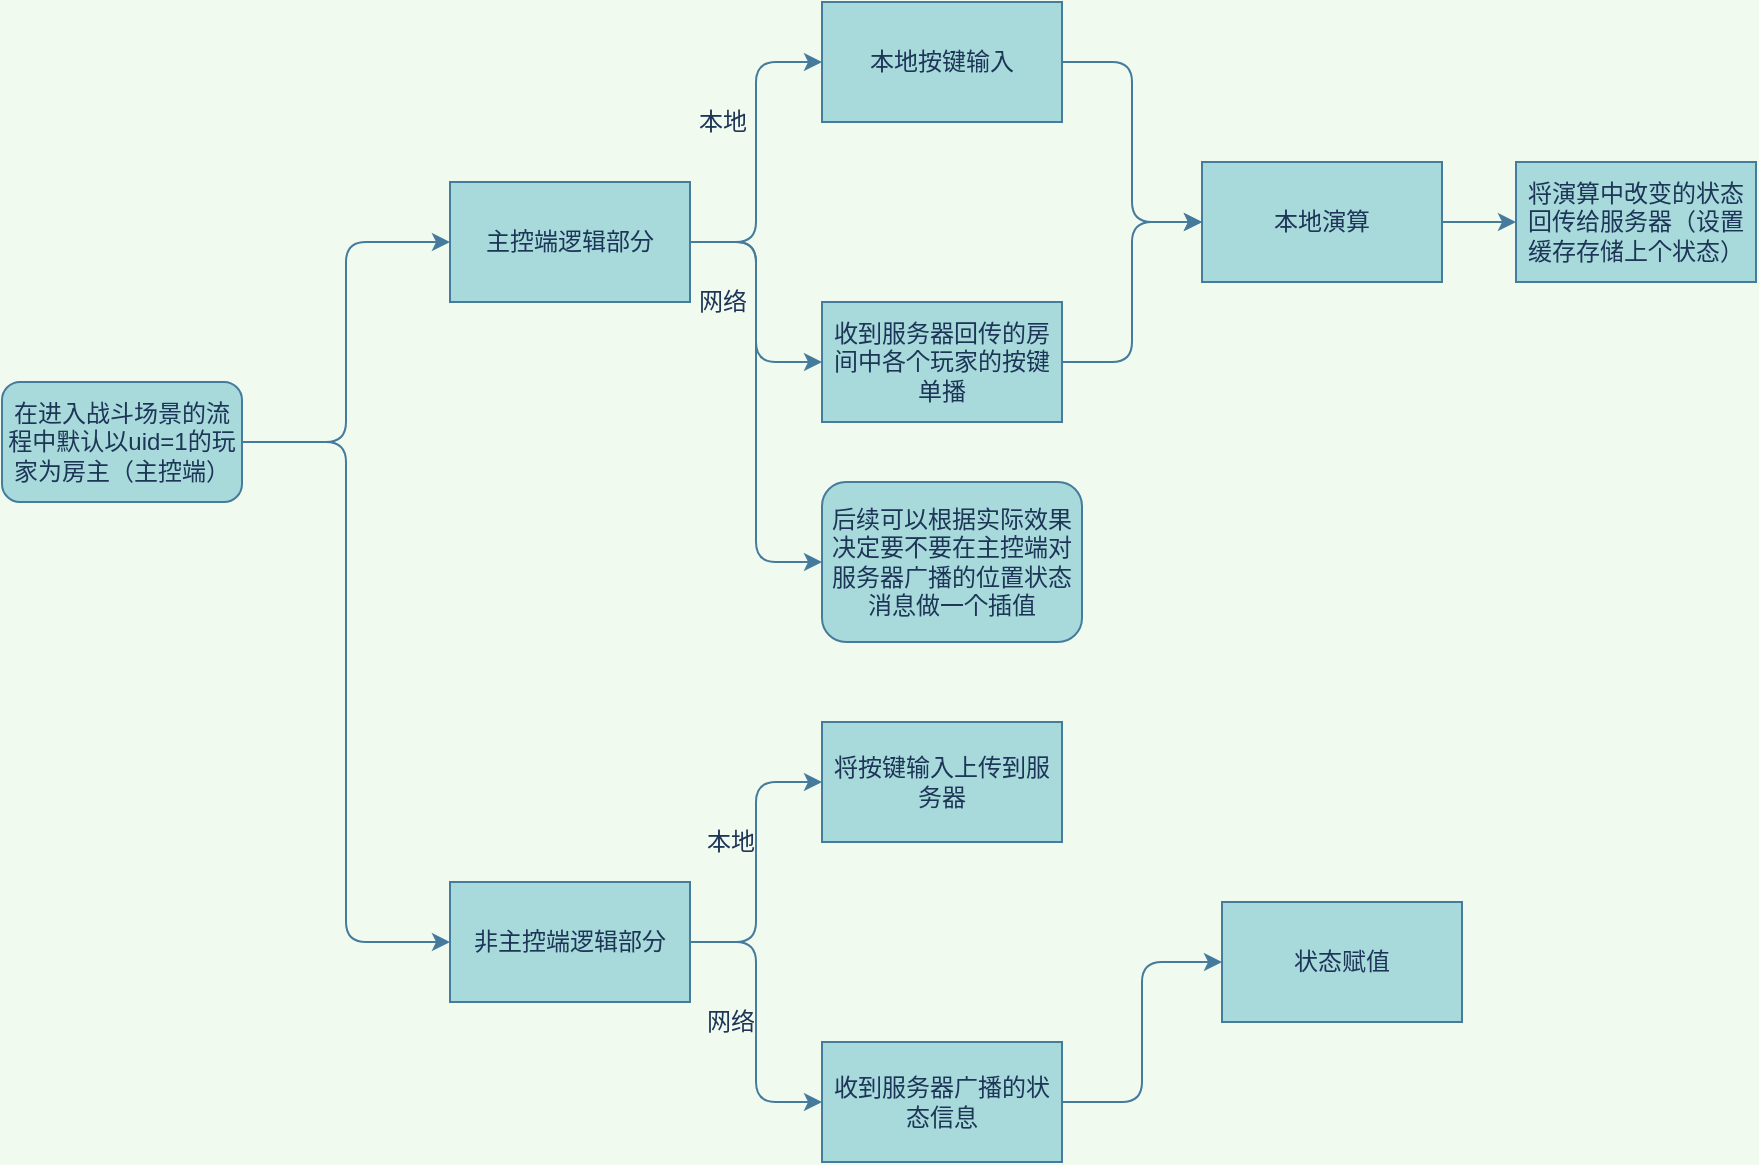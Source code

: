 <mxfile version="14.9.4" type="github">
  <diagram id="iZbAmX5P0z0nILiF87Cm" name="Page-1">
    <mxGraphModel dx="1037" dy="743" grid="1" gridSize="10" guides="1" tooltips="1" connect="1" arrows="1" fold="1" page="1" pageScale="1" pageWidth="827" pageHeight="1169" background="#F1FAEE" math="0" shadow="0">
      <root>
        <mxCell id="0" />
        <mxCell id="1" parent="0" />
        <mxCell id="c_8_bMXXc22yekiWOrj0-10" style="edgeStyle=orthogonalEdgeStyle;curved=0;rounded=1;sketch=0;orthogonalLoop=1;jettySize=auto;html=1;entryX=0;entryY=0.5;entryDx=0;entryDy=0;fontColor=#1D3557;strokeColor=#457B9D;fillColor=#A8DADC;" edge="1" parent="1" source="c_8_bMXXc22yekiWOrj0-1" target="c_8_bMXXc22yekiWOrj0-8">
          <mxGeometry relative="1" as="geometry" />
        </mxCell>
        <mxCell id="c_8_bMXXc22yekiWOrj0-15" style="edgeStyle=orthogonalEdgeStyle;curved=0;rounded=1;sketch=0;orthogonalLoop=1;jettySize=auto;html=1;fontColor=#1D3557;strokeColor=#457B9D;fillColor=#A8DADC;" edge="1" parent="1" source="c_8_bMXXc22yekiWOrj0-1" target="c_8_bMXXc22yekiWOrj0-14">
          <mxGeometry relative="1" as="geometry" />
        </mxCell>
        <mxCell id="c_8_bMXXc22yekiWOrj0-45" style="edgeStyle=orthogonalEdgeStyle;curved=0;rounded=1;sketch=0;orthogonalLoop=1;jettySize=auto;html=1;entryX=0;entryY=0.5;entryDx=0;entryDy=0;fontColor=#1D3557;strokeColor=#457B9D;fillColor=#A8DADC;" edge="1" parent="1" source="c_8_bMXXc22yekiWOrj0-1" target="c_8_bMXXc22yekiWOrj0-44">
          <mxGeometry relative="1" as="geometry" />
        </mxCell>
        <mxCell id="c_8_bMXXc22yekiWOrj0-1" value="主控端逻辑部分" style="rounded=0;whiteSpace=wrap;html=1;fillColor=#A8DADC;strokeColor=#457B9D;fontColor=#1D3557;" vertex="1" parent="1">
          <mxGeometry x="294" y="150" width="120" height="60" as="geometry" />
        </mxCell>
        <mxCell id="c_8_bMXXc22yekiWOrj0-7" style="edgeStyle=orthogonalEdgeStyle;curved=0;rounded=1;sketch=0;orthogonalLoop=1;jettySize=auto;html=1;entryX=0;entryY=0.5;entryDx=0;entryDy=0;fontColor=#1D3557;strokeColor=#457B9D;fillColor=#A8DADC;" edge="1" parent="1" source="c_8_bMXXc22yekiWOrj0-4" target="c_8_bMXXc22yekiWOrj0-1">
          <mxGeometry relative="1" as="geometry" />
        </mxCell>
        <mxCell id="c_8_bMXXc22yekiWOrj0-24" style="edgeStyle=orthogonalEdgeStyle;curved=0;rounded=1;sketch=0;orthogonalLoop=1;jettySize=auto;html=1;entryX=0;entryY=0.5;entryDx=0;entryDy=0;fontColor=#1D3557;strokeColor=#457B9D;fillColor=#A8DADC;" edge="1" parent="1" source="c_8_bMXXc22yekiWOrj0-4" target="c_8_bMXXc22yekiWOrj0-23">
          <mxGeometry relative="1" as="geometry" />
        </mxCell>
        <mxCell id="c_8_bMXXc22yekiWOrj0-4" value="在进入战斗场景的流程中默认以uid=1的玩家为房主（主控端）" style="rounded=1;whiteSpace=wrap;html=1;sketch=0;fontColor=#1D3557;strokeColor=#457B9D;fillColor=#A8DADC;" vertex="1" parent="1">
          <mxGeometry x="70" y="250" width="120" height="60" as="geometry" />
        </mxCell>
        <mxCell id="c_8_bMXXc22yekiWOrj0-21" style="edgeStyle=orthogonalEdgeStyle;curved=0;rounded=1;sketch=0;orthogonalLoop=1;jettySize=auto;html=1;entryX=0;entryY=0.5;entryDx=0;entryDy=0;fontColor=#1D3557;strokeColor=#457B9D;fillColor=#A8DADC;" edge="1" parent="1" source="c_8_bMXXc22yekiWOrj0-8" target="c_8_bMXXc22yekiWOrj0-17">
          <mxGeometry relative="1" as="geometry" />
        </mxCell>
        <mxCell id="c_8_bMXXc22yekiWOrj0-8" value="本地按键输入" style="rounded=0;whiteSpace=wrap;html=1;sketch=0;fontColor=#1D3557;strokeColor=#457B9D;fillColor=#A8DADC;" vertex="1" parent="1">
          <mxGeometry x="480" y="60" width="120" height="60" as="geometry" />
        </mxCell>
        <mxCell id="c_8_bMXXc22yekiWOrj0-11" value="本地" style="text;html=1;align=center;verticalAlign=middle;resizable=0;points=[];autosize=1;strokeColor=none;fontColor=#1D3557;" vertex="1" parent="1">
          <mxGeometry x="410" y="110" width="40" height="20" as="geometry" />
        </mxCell>
        <mxCell id="c_8_bMXXc22yekiWOrj0-22" style="edgeStyle=orthogonalEdgeStyle;curved=0;rounded=1;sketch=0;orthogonalLoop=1;jettySize=auto;html=1;entryX=0;entryY=0.5;entryDx=0;entryDy=0;fontColor=#1D3557;strokeColor=#457B9D;fillColor=#A8DADC;" edge="1" parent="1" source="c_8_bMXXc22yekiWOrj0-14" target="c_8_bMXXc22yekiWOrj0-17">
          <mxGeometry relative="1" as="geometry" />
        </mxCell>
        <mxCell id="c_8_bMXXc22yekiWOrj0-14" value="收到服务器回传的房间中各个玩家的按键单播" style="rounded=0;whiteSpace=wrap;html=1;sketch=0;fontColor=#1D3557;strokeColor=#457B9D;fillColor=#A8DADC;" vertex="1" parent="1">
          <mxGeometry x="480" y="210" width="120" height="60" as="geometry" />
        </mxCell>
        <mxCell id="c_8_bMXXc22yekiWOrj0-16" value="网络" style="text;html=1;align=center;verticalAlign=middle;resizable=0;points=[];autosize=1;strokeColor=none;fontColor=#1D3557;" vertex="1" parent="1">
          <mxGeometry x="410" y="200" width="40" height="20" as="geometry" />
        </mxCell>
        <mxCell id="c_8_bMXXc22yekiWOrj0-34" style="edgeStyle=orthogonalEdgeStyle;curved=0;rounded=1;sketch=0;orthogonalLoop=1;jettySize=auto;html=1;fontColor=#1D3557;strokeColor=#457B9D;fillColor=#A8DADC;" edge="1" parent="1" source="c_8_bMXXc22yekiWOrj0-17" target="c_8_bMXXc22yekiWOrj0-33">
          <mxGeometry relative="1" as="geometry" />
        </mxCell>
        <mxCell id="c_8_bMXXc22yekiWOrj0-17" value="本地演算" style="rounded=0;whiteSpace=wrap;html=1;sketch=0;fontColor=#1D3557;strokeColor=#457B9D;fillColor=#A8DADC;" vertex="1" parent="1">
          <mxGeometry x="670" y="140" width="120" height="60" as="geometry" />
        </mxCell>
        <mxCell id="c_8_bMXXc22yekiWOrj0-19" value="将按键输入上传到服务器" style="rounded=0;whiteSpace=wrap;html=1;sketch=0;fontColor=#1D3557;strokeColor=#457B9D;fillColor=#A8DADC;" vertex="1" parent="1">
          <mxGeometry x="480" y="420" width="120" height="60" as="geometry" />
        </mxCell>
        <mxCell id="c_8_bMXXc22yekiWOrj0-25" style="edgeStyle=orthogonalEdgeStyle;curved=0;rounded=1;sketch=0;orthogonalLoop=1;jettySize=auto;html=1;entryX=0;entryY=0.5;entryDx=0;entryDy=0;fontColor=#1D3557;strokeColor=#457B9D;fillColor=#A8DADC;" edge="1" parent="1" source="c_8_bMXXc22yekiWOrj0-23" target="c_8_bMXXc22yekiWOrj0-19">
          <mxGeometry relative="1" as="geometry" />
        </mxCell>
        <mxCell id="c_8_bMXXc22yekiWOrj0-28" style="edgeStyle=orthogonalEdgeStyle;curved=0;rounded=1;sketch=0;orthogonalLoop=1;jettySize=auto;html=1;entryX=0;entryY=0.5;entryDx=0;entryDy=0;fontColor=#1D3557;strokeColor=#457B9D;fillColor=#A8DADC;" edge="1" parent="1" source="c_8_bMXXc22yekiWOrj0-23" target="c_8_bMXXc22yekiWOrj0-27">
          <mxGeometry relative="1" as="geometry" />
        </mxCell>
        <mxCell id="c_8_bMXXc22yekiWOrj0-23" value="非主控端逻辑部分" style="rounded=0;whiteSpace=wrap;html=1;sketch=0;fontColor=#1D3557;strokeColor=#457B9D;fillColor=#A8DADC;" vertex="1" parent="1">
          <mxGeometry x="294" y="500" width="120" height="60" as="geometry" />
        </mxCell>
        <mxCell id="c_8_bMXXc22yekiWOrj0-26" value="本地" style="text;html=1;align=center;verticalAlign=middle;resizable=0;points=[];autosize=1;strokeColor=none;fontColor=#1D3557;" vertex="1" parent="1">
          <mxGeometry x="414" y="470" width="40" height="20" as="geometry" />
        </mxCell>
        <mxCell id="c_8_bMXXc22yekiWOrj0-32" style="edgeStyle=orthogonalEdgeStyle;curved=0;rounded=1;sketch=0;orthogonalLoop=1;jettySize=auto;html=1;entryX=0;entryY=0.5;entryDx=0;entryDy=0;fontColor=#1D3557;strokeColor=#457B9D;fillColor=#A8DADC;" edge="1" parent="1" source="c_8_bMXXc22yekiWOrj0-27" target="c_8_bMXXc22yekiWOrj0-30">
          <mxGeometry relative="1" as="geometry" />
        </mxCell>
        <mxCell id="c_8_bMXXc22yekiWOrj0-27" value="收到服务器广播的状态信息" style="rounded=0;whiteSpace=wrap;html=1;sketch=0;fontColor=#1D3557;strokeColor=#457B9D;fillColor=#A8DADC;" vertex="1" parent="1">
          <mxGeometry x="480" y="580" width="120" height="60" as="geometry" />
        </mxCell>
        <mxCell id="c_8_bMXXc22yekiWOrj0-29" value="网络" style="text;html=1;align=center;verticalAlign=middle;resizable=0;points=[];autosize=1;strokeColor=none;fontColor=#1D3557;" vertex="1" parent="1">
          <mxGeometry x="414" y="560" width="40" height="20" as="geometry" />
        </mxCell>
        <mxCell id="c_8_bMXXc22yekiWOrj0-30" value="状态赋值" style="rounded=0;whiteSpace=wrap;html=1;sketch=0;fontColor=#1D3557;strokeColor=#457B9D;fillColor=#A8DADC;" vertex="1" parent="1">
          <mxGeometry x="680" y="510" width="120" height="60" as="geometry" />
        </mxCell>
        <mxCell id="c_8_bMXXc22yekiWOrj0-33" value="将演算中改变的状态回传给服务器（设置缓存存储上个状态）" style="rounded=0;whiteSpace=wrap;html=1;sketch=0;fontColor=#1D3557;strokeColor=#457B9D;fillColor=#A8DADC;" vertex="1" parent="1">
          <mxGeometry x="827" y="140" width="120" height="60" as="geometry" />
        </mxCell>
        <mxCell id="c_8_bMXXc22yekiWOrj0-44" value="&lt;span&gt;后续可以根据实际效果&lt;/span&gt;&lt;span&gt;决定要不要在主控端&lt;/span&gt;&lt;span&gt;对服务器广播的位置&lt;/span&gt;&lt;span&gt;状态消息做一个插值&lt;/span&gt;" style="rounded=1;whiteSpace=wrap;html=1;sketch=0;fontColor=#1D3557;strokeColor=#457B9D;fillColor=#A8DADC;" vertex="1" parent="1">
          <mxGeometry x="480" y="300" width="130" height="80" as="geometry" />
        </mxCell>
      </root>
    </mxGraphModel>
  </diagram>
</mxfile>
